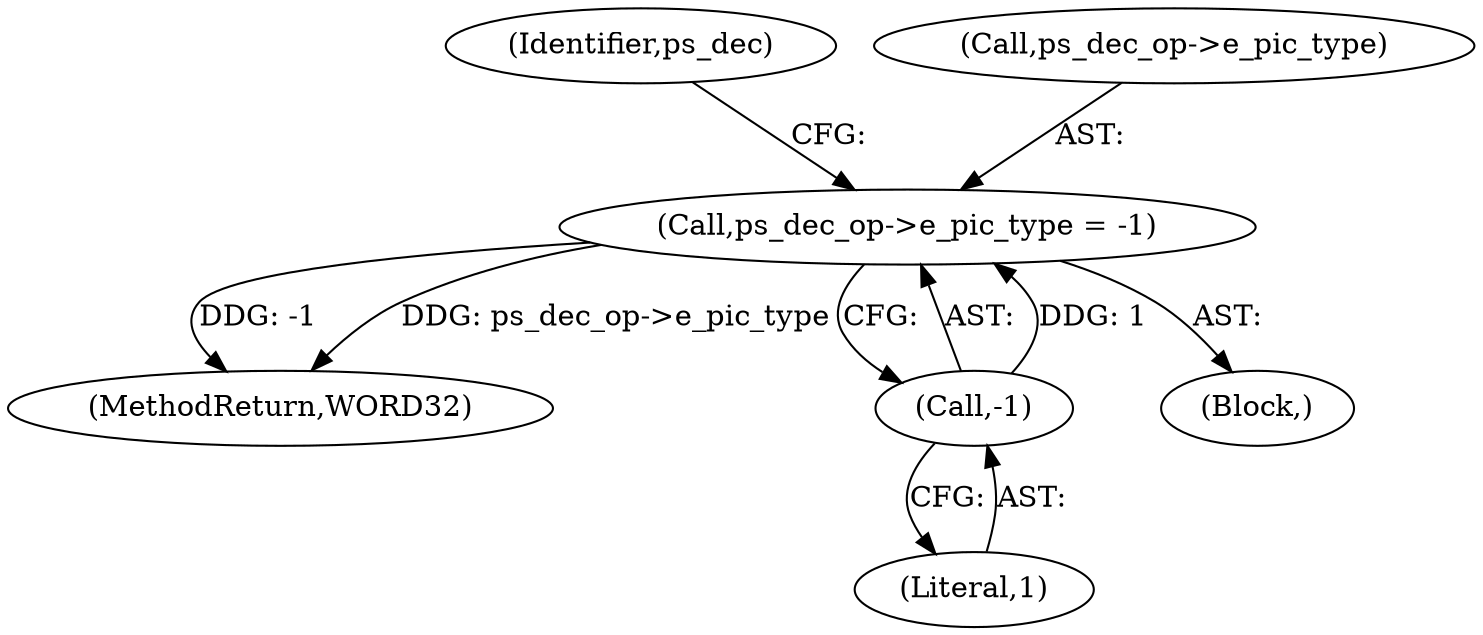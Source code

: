 digraph "0_Android_494561291a503840f385fbcd11d9bc5f4dc502b8@pointer" {
"1001082" [label="(Call,ps_dec_op->e_pic_type = -1)"];
"1001086" [label="(Call,-1)"];
"1002185" [label="(MethodReturn,WORD32)"];
"1001082" [label="(Call,ps_dec_op->e_pic_type = -1)"];
"1001086" [label="(Call,-1)"];
"1001087" [label="(Literal,1)"];
"1001089" [label="(Identifier,ps_dec)"];
"1001068" [label="(Block,)"];
"1001083" [label="(Call,ps_dec_op->e_pic_type)"];
"1001082" -> "1001068"  [label="AST: "];
"1001082" -> "1001086"  [label="CFG: "];
"1001083" -> "1001082"  [label="AST: "];
"1001086" -> "1001082"  [label="AST: "];
"1001089" -> "1001082"  [label="CFG: "];
"1001082" -> "1002185"  [label="DDG: -1"];
"1001082" -> "1002185"  [label="DDG: ps_dec_op->e_pic_type"];
"1001086" -> "1001082"  [label="DDG: 1"];
"1001086" -> "1001087"  [label="CFG: "];
"1001087" -> "1001086"  [label="AST: "];
}
